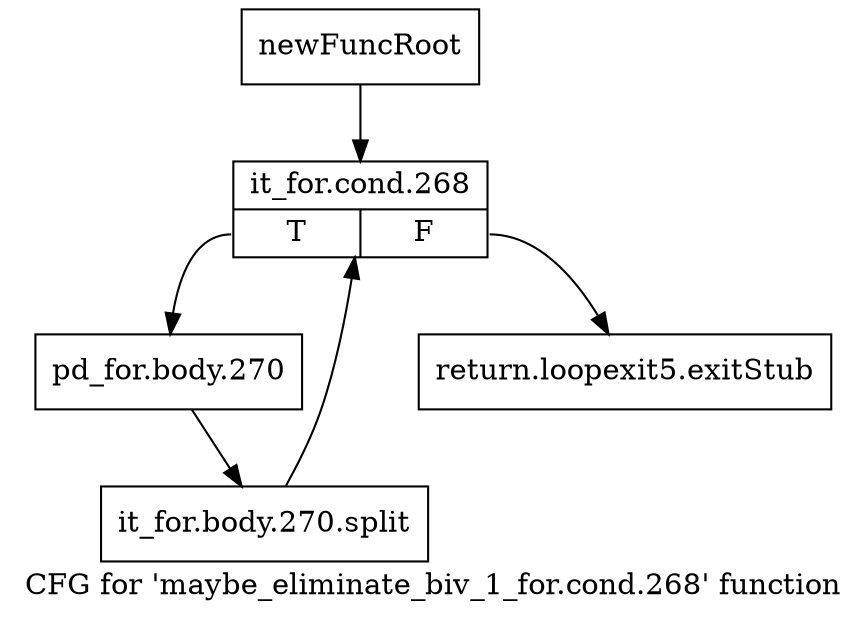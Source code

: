 digraph "CFG for 'maybe_eliminate_biv_1_for.cond.268' function" {
	label="CFG for 'maybe_eliminate_biv_1_for.cond.268' function";

	Node0xb675620 [shape=record,label="{newFuncRoot}"];
	Node0xb675620 -> Node0xb6756c0;
	Node0xb675670 [shape=record,label="{return.loopexit5.exitStub}"];
	Node0xb6756c0 [shape=record,label="{it_for.cond.268|{<s0>T|<s1>F}}"];
	Node0xb6756c0:s0 -> Node0xb67e1f0;
	Node0xb6756c0:s1 -> Node0xb675670;
	Node0xb67e1f0 [shape=record,label="{pd_for.body.270}"];
	Node0xb67e1f0 -> Node0xf80b230;
	Node0xf80b230 [shape=record,label="{it_for.body.270.split}"];
	Node0xf80b230 -> Node0xb6756c0;
}
